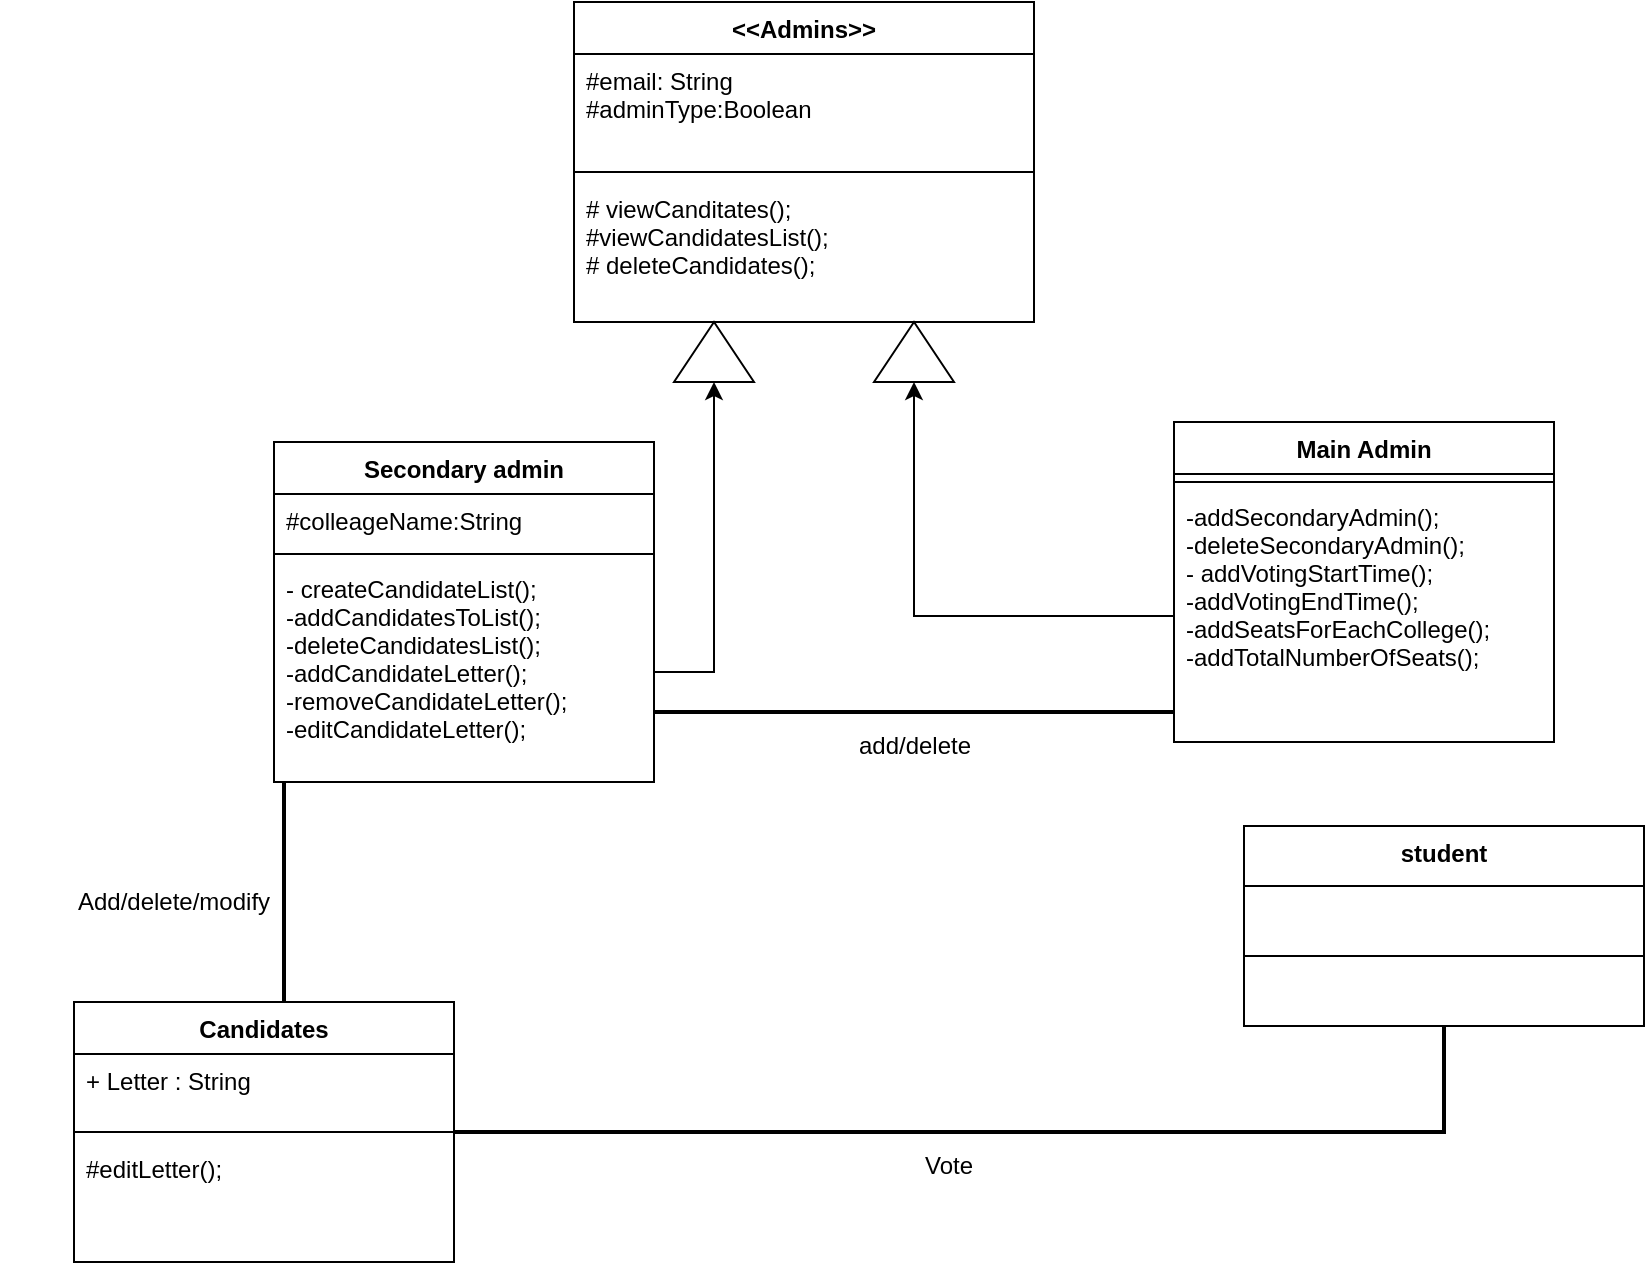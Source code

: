 <mxfile version="13.10.0" type="github">
  <diagram id="yTyNEKzwi70R2GH2oxyH" name="Page-1">
    <mxGraphModel dx="1108" dy="460" grid="1" gridSize="10" guides="1" tooltips="1" connect="1" arrows="1" fold="1" page="1" pageScale="1" pageWidth="1169" pageHeight="827" math="0" shadow="0">
      <root>
        <mxCell id="0" />
        <mxCell id="1" parent="0" />
        <mxCell id="970AJpcgMSf8N2Dsf7il-3" style="edgeStyle=orthogonalEdgeStyle;rounded=0;orthogonalLoop=1;jettySize=auto;html=1;entryX=0.5;entryY=0;entryDx=0;entryDy=0;" parent="1" edge="1">
          <mxGeometry relative="1" as="geometry">
            <mxPoint x="775" y="110" as="sourcePoint" />
            <mxPoint x="775" y="110" as="targetPoint" />
          </mxGeometry>
        </mxCell>
        <mxCell id="3OKt-DnBXVLty_a7GaZp-3" value="" style="shape=link;html=1;" parent="1" edge="1">
          <mxGeometry width="100" relative="1" as="geometry">
            <mxPoint x="50" y="70" as="sourcePoint" />
            <mxPoint x="50" y="70" as="targetPoint" />
          </mxGeometry>
        </mxCell>
        <mxCell id="7Jd9gMAXH_ypXirra_-3-1" value="&lt;&lt;Admins&gt;&gt;" style="swimlane;fontStyle=1;align=center;verticalAlign=top;childLayout=stackLayout;horizontal=1;startSize=26;horizontalStack=0;resizeParent=1;resizeParentMax=0;resizeLast=0;collapsible=1;marginBottom=0;" parent="1" vertex="1">
          <mxGeometry x="320" y="10" width="230" height="160" as="geometry" />
        </mxCell>
        <mxCell id="7Jd9gMAXH_ypXirra_-3-2" value="#email: String&#xa;#adminType:Boolean" style="text;strokeColor=none;fillColor=none;align=left;verticalAlign=top;spacingLeft=4;spacingRight=4;overflow=hidden;rotatable=0;points=[[0,0.5],[1,0.5]];portConstraint=eastwest;" parent="7Jd9gMAXH_ypXirra_-3-1" vertex="1">
          <mxGeometry y="26" width="230" height="54" as="geometry" />
        </mxCell>
        <mxCell id="7Jd9gMAXH_ypXirra_-3-3" value="" style="line;strokeWidth=1;fillColor=none;align=left;verticalAlign=middle;spacingTop=-1;spacingLeft=3;spacingRight=3;rotatable=0;labelPosition=right;points=[];portConstraint=eastwest;" parent="7Jd9gMAXH_ypXirra_-3-1" vertex="1">
          <mxGeometry y="80" width="230" height="10" as="geometry" />
        </mxCell>
        <mxCell id="7Jd9gMAXH_ypXirra_-3-4" value="# viewCanditates();&#xa;#viewCandidatesList();&#xa;# deleteCandidates();" style="text;strokeColor=none;fillColor=none;align=left;verticalAlign=top;spacingLeft=4;spacingRight=4;overflow=hidden;rotatable=0;points=[[0,0.5],[1,0.5]];portConstraint=eastwest;" parent="7Jd9gMAXH_ypXirra_-3-1" vertex="1">
          <mxGeometry y="90" width="230" height="70" as="geometry" />
        </mxCell>
        <mxCell id="7Jd9gMAXH_ypXirra_-3-5" value="Secondary admin" style="swimlane;fontStyle=1;align=center;verticalAlign=top;childLayout=stackLayout;horizontal=1;startSize=26;horizontalStack=0;resizeParent=1;resizeParentMax=0;resizeLast=0;collapsible=1;marginBottom=0;" parent="1" vertex="1">
          <mxGeometry x="170" y="230" width="190" height="170" as="geometry" />
        </mxCell>
        <mxCell id="7Jd9gMAXH_ypXirra_-3-6" value="#colleageName:String" style="text;strokeColor=none;fillColor=none;align=left;verticalAlign=top;spacingLeft=4;spacingRight=4;overflow=hidden;rotatable=0;points=[[0,0.5],[1,0.5]];portConstraint=eastwest;" parent="7Jd9gMAXH_ypXirra_-3-5" vertex="1">
          <mxGeometry y="26" width="190" height="26" as="geometry" />
        </mxCell>
        <mxCell id="7Jd9gMAXH_ypXirra_-3-7" value="" style="line;strokeWidth=1;fillColor=none;align=left;verticalAlign=middle;spacingTop=-1;spacingLeft=3;spacingRight=3;rotatable=0;labelPosition=right;points=[];portConstraint=eastwest;" parent="7Jd9gMAXH_ypXirra_-3-5" vertex="1">
          <mxGeometry y="52" width="190" height="8" as="geometry" />
        </mxCell>
        <mxCell id="7Jd9gMAXH_ypXirra_-3-8" value="- createCandidateList();&#xa;-addCandidatesToList();&#xa;-deleteCandidatesList();&#xa;-addCandidateLetter();&#xa;-removeCandidateLetter();&#xa;-editCandidateLetter();" style="text;strokeColor=none;fillColor=none;align=left;verticalAlign=top;spacingLeft=4;spacingRight=4;overflow=hidden;rotatable=0;points=[[0,0.5],[1,0.5]];portConstraint=eastwest;" parent="7Jd9gMAXH_ypXirra_-3-5" vertex="1">
          <mxGeometry y="60" width="190" height="110" as="geometry" />
        </mxCell>
        <mxCell id="7Jd9gMAXH_ypXirra_-3-9" value="Main Admin" style="swimlane;fontStyle=1;align=center;verticalAlign=top;childLayout=stackLayout;horizontal=1;startSize=26;horizontalStack=0;resizeParent=1;resizeParentMax=0;resizeLast=0;collapsible=1;marginBottom=0;" parent="1" vertex="1">
          <mxGeometry x="620" y="220" width="190" height="160" as="geometry" />
        </mxCell>
        <mxCell id="7Jd9gMAXH_ypXirra_-3-11" value="" style="line;strokeWidth=1;fillColor=none;align=left;verticalAlign=middle;spacingTop=-1;spacingLeft=3;spacingRight=3;rotatable=0;labelPosition=right;points=[];portConstraint=eastwest;" parent="7Jd9gMAXH_ypXirra_-3-9" vertex="1">
          <mxGeometry y="26" width="190" height="8" as="geometry" />
        </mxCell>
        <mxCell id="7Jd9gMAXH_ypXirra_-3-12" value="-addSecondaryAdmin();&#xa;-deleteSecondaryAdmin();&#xa;- addVotingStartTime();&#xa;-addVotingEndTime();&#xa;-addSeatsForEachCollege();&#xa;-addTotalNumberOfSeats();&#xa;" style="text;strokeColor=none;fillColor=none;align=left;verticalAlign=top;spacingLeft=4;spacingRight=4;overflow=hidden;rotatable=0;points=[[0,0.5],[1,0.5]];portConstraint=eastwest;" parent="7Jd9gMAXH_ypXirra_-3-9" vertex="1">
          <mxGeometry y="34" width="190" height="126" as="geometry" />
        </mxCell>
        <mxCell id="7Jd9gMAXH_ypXirra_-3-19" value="" style="verticalLabelPosition=bottom;verticalAlign=top;html=1;shape=mxgraph.basic.acute_triangle;dx=0.5;" parent="1" vertex="1">
          <mxGeometry x="370" y="170" width="40" height="30" as="geometry" />
        </mxCell>
        <mxCell id="7Jd9gMAXH_ypXirra_-3-20" style="edgeStyle=orthogonalEdgeStyle;rounded=0;orthogonalLoop=1;jettySize=auto;html=1;" parent="1" source="7Jd9gMAXH_ypXirra_-3-8" target="7Jd9gMAXH_ypXirra_-3-19" edge="1">
          <mxGeometry relative="1" as="geometry">
            <mxPoint x="370" y="260" as="targetPoint" />
            <mxPoint x="300" y="465" as="sourcePoint" />
          </mxGeometry>
        </mxCell>
        <mxCell id="7Jd9gMAXH_ypXirra_-3-21" value="" style="verticalLabelPosition=bottom;verticalAlign=top;html=1;shape=mxgraph.basic.acute_triangle;dx=0.5;" parent="1" vertex="1">
          <mxGeometry x="470" y="170" width="40" height="30" as="geometry" />
        </mxCell>
        <mxCell id="7Jd9gMAXH_ypXirra_-3-30" style="edgeStyle=orthogonalEdgeStyle;rounded=0;orthogonalLoop=1;jettySize=auto;html=1;entryX=0.5;entryY=1;entryDx=0;entryDy=0;entryPerimeter=0;" parent="1" source="7Jd9gMAXH_ypXirra_-3-12" target="7Jd9gMAXH_ypXirra_-3-21" edge="1">
          <mxGeometry relative="1" as="geometry" />
        </mxCell>
        <mxCell id="7Jd9gMAXH_ypXirra_-3-37" value="student" style="swimlane;fontStyle=1;align=center;verticalAlign=top;childLayout=stackLayout;horizontal=1;startSize=30;horizontalStack=0;resizeParent=1;resizeParentMax=0;resizeLast=0;collapsible=1;marginBottom=0;" parent="1" vertex="1">
          <mxGeometry x="655" y="422" width="200" height="100" as="geometry" />
        </mxCell>
        <mxCell id="7Jd9gMAXH_ypXirra_-3-39" value="" style="line;strokeWidth=1;fillColor=none;align=left;verticalAlign=middle;spacingTop=-1;spacingLeft=3;spacingRight=3;rotatable=0;labelPosition=right;points=[];portConstraint=eastwest;" parent="7Jd9gMAXH_ypXirra_-3-37" vertex="1">
          <mxGeometry y="30" width="200" height="70" as="geometry" />
        </mxCell>
        <mxCell id="7Jd9gMAXH_ypXirra_-3-43" value="Candidates" style="swimlane;fontStyle=1;align=center;verticalAlign=top;childLayout=stackLayout;horizontal=1;startSize=26;horizontalStack=0;resizeParent=1;resizeParentMax=0;resizeLast=0;collapsible=1;marginBottom=0;" parent="1" vertex="1">
          <mxGeometry x="70" y="510" width="190" height="130" as="geometry" />
        </mxCell>
        <mxCell id="7Jd9gMAXH_ypXirra_-3-44" value="+ Letter : String" style="text;strokeColor=none;fillColor=none;align=left;verticalAlign=top;spacingLeft=4;spacingRight=4;overflow=hidden;rotatable=0;points=[[0,0.5],[1,0.5]];portConstraint=eastwest;" parent="7Jd9gMAXH_ypXirra_-3-43" vertex="1">
          <mxGeometry y="26" width="190" height="34" as="geometry" />
        </mxCell>
        <mxCell id="7Jd9gMAXH_ypXirra_-3-45" value="" style="line;strokeWidth=1;fillColor=none;align=left;verticalAlign=middle;spacingTop=-1;spacingLeft=3;spacingRight=3;rotatable=0;labelPosition=right;points=[];portConstraint=eastwest;" parent="7Jd9gMAXH_ypXirra_-3-43" vertex="1">
          <mxGeometry y="60" width="190" height="10" as="geometry" />
        </mxCell>
        <mxCell id="7Jd9gMAXH_ypXirra_-3-46" value="#editLetter();" style="text;strokeColor=none;fillColor=none;align=left;verticalAlign=top;spacingLeft=4;spacingRight=4;overflow=hidden;rotatable=0;points=[[0,0.5],[1,0.5]];portConstraint=eastwest;" parent="7Jd9gMAXH_ypXirra_-3-43" vertex="1">
          <mxGeometry y="70" width="190" height="60" as="geometry" />
        </mxCell>
        <mxCell id="7Jd9gMAXH_ypXirra_-3-63" value="add/delete" style="line;strokeWidth=2;html=1;" parent="1" vertex="1">
          <mxGeometry x="360" y="360" width="260" height="10" as="geometry" />
        </mxCell>
        <mxCell id="7Jd9gMAXH_ypXirra_-3-64" value="" style="line;strokeWidth=2;direction=south;html=1;" parent="1" vertex="1">
          <mxGeometry x="170" y="400" width="10" height="110" as="geometry" />
        </mxCell>
        <mxCell id="7Jd9gMAXH_ypXirra_-3-65" value="Add/delete/modify" style="text;html=1;strokeColor=none;fillColor=none;align=center;verticalAlign=middle;whiteSpace=wrap;rounded=0;" parent="1" vertex="1">
          <mxGeometry x="100" y="450" width="40" height="20" as="geometry" />
        </mxCell>
        <mxCell id="7Jd9gMAXH_ypXirra_-3-69" value="" style="line;strokeWidth=2;direction=south;html=1;" parent="1" vertex="1">
          <mxGeometry x="750" y="522" width="10" height="54" as="geometry" />
        </mxCell>
        <mxCell id="7Jd9gMAXH_ypXirra_-3-70" value="Vote" style="line;strokeWidth=2;html=1;" parent="1" vertex="1">
          <mxGeometry x="260" y="570" width="494" height="10" as="geometry" />
        </mxCell>
      </root>
    </mxGraphModel>
  </diagram>
</mxfile>
